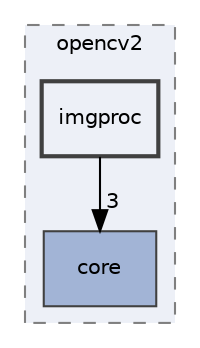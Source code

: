 digraph "P4ALL_OCR-TABLES/vendor/OpenCV/build/include/opencv2/imgproc"
{
 // LATEX_PDF_SIZE
  edge [fontname="Helvetica",fontsize="10",labelfontname="Helvetica",labelfontsize="10"];
  node [fontname="Helvetica",fontsize="10",shape=record];
  compound=true
  subgraph clusterdir_82e4f955188045376eca4cdd73edc36b {
    graph [ bgcolor="#edf0f7", pencolor="grey50", style="filled,dashed,", label="opencv2", fontname="Helvetica", fontsize="10", URL="dir_82e4f955188045376eca4cdd73edc36b.html"]
  dir_d0a90bd216adce98fc120e9c5b54a47b [shape=box, label="core", style="filled,", fillcolor="#a2b4d6", color="grey25", URL="dir_d0a90bd216adce98fc120e9c5b54a47b.html"];
  dir_e48ff80f84c28ff88b55c48d0d7e2325 [shape=box, label="imgproc", style="filled,bold,", fillcolor="#edf0f7", color="grey25", URL="dir_e48ff80f84c28ff88b55c48d0d7e2325.html"];
  }
  dir_e48ff80f84c28ff88b55c48d0d7e2325->dir_d0a90bd216adce98fc120e9c5b54a47b [headlabel="3", labeldistance=1.5 headhref="dir_000019_000006.html"];
}

